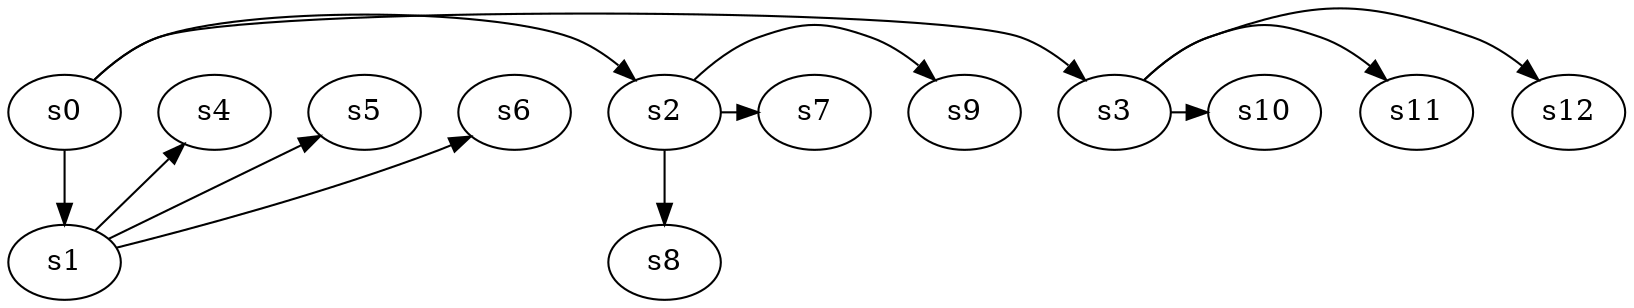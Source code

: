 digraph game_0345_branch_3_3 {
    s0 [name="s0", player=0, target=1];
    s1 [name="s1", player=1];
    s2 [name="s2", player=1, target=1];
    s3 [name="s3", player=0];
    s4 [name="s4", player=1];
    s5 [name="s5", player=1];
    s6 [name="s6", player=1];
    s7 [name="s7", player=0];
    s8 [name="s8", player=0];
    s9 [name="s9", player=0, target=1];
    s10 [name="s10", player=0, target=1];
    s11 [name="s11", player=1, target=1];
    s12 [name="s12", player=1, target=1];

    s0 -> s1;
    s0 -> s2 [constraint="time % 5 == 0"];
    s0 -> s3 [constraint="time % 2 == 0 || time % 2 == 1"];
    s1 -> s4 [constraint="time == 0 || time == 1 || time == 6 || time == 12"];
    s1 -> s5 [constraint="time == 11 || time == 12"];
    s1 -> s6 [constraint="time == 2 || time == 9 || time == 11"];
    s2 -> s7 [constraint="!(time % 5 == 0)"];
    s2 -> s8;
    s2 -> s9 [constraint="time == 2 || time == 8 || time == 10"];
    s3 -> s10 [constraint="time == 8"];
    s3 -> s11 [constraint="!(time % 3 == 0)"];
    s3 -> s12 [constraint="time == 4 || time == 10"];
}
